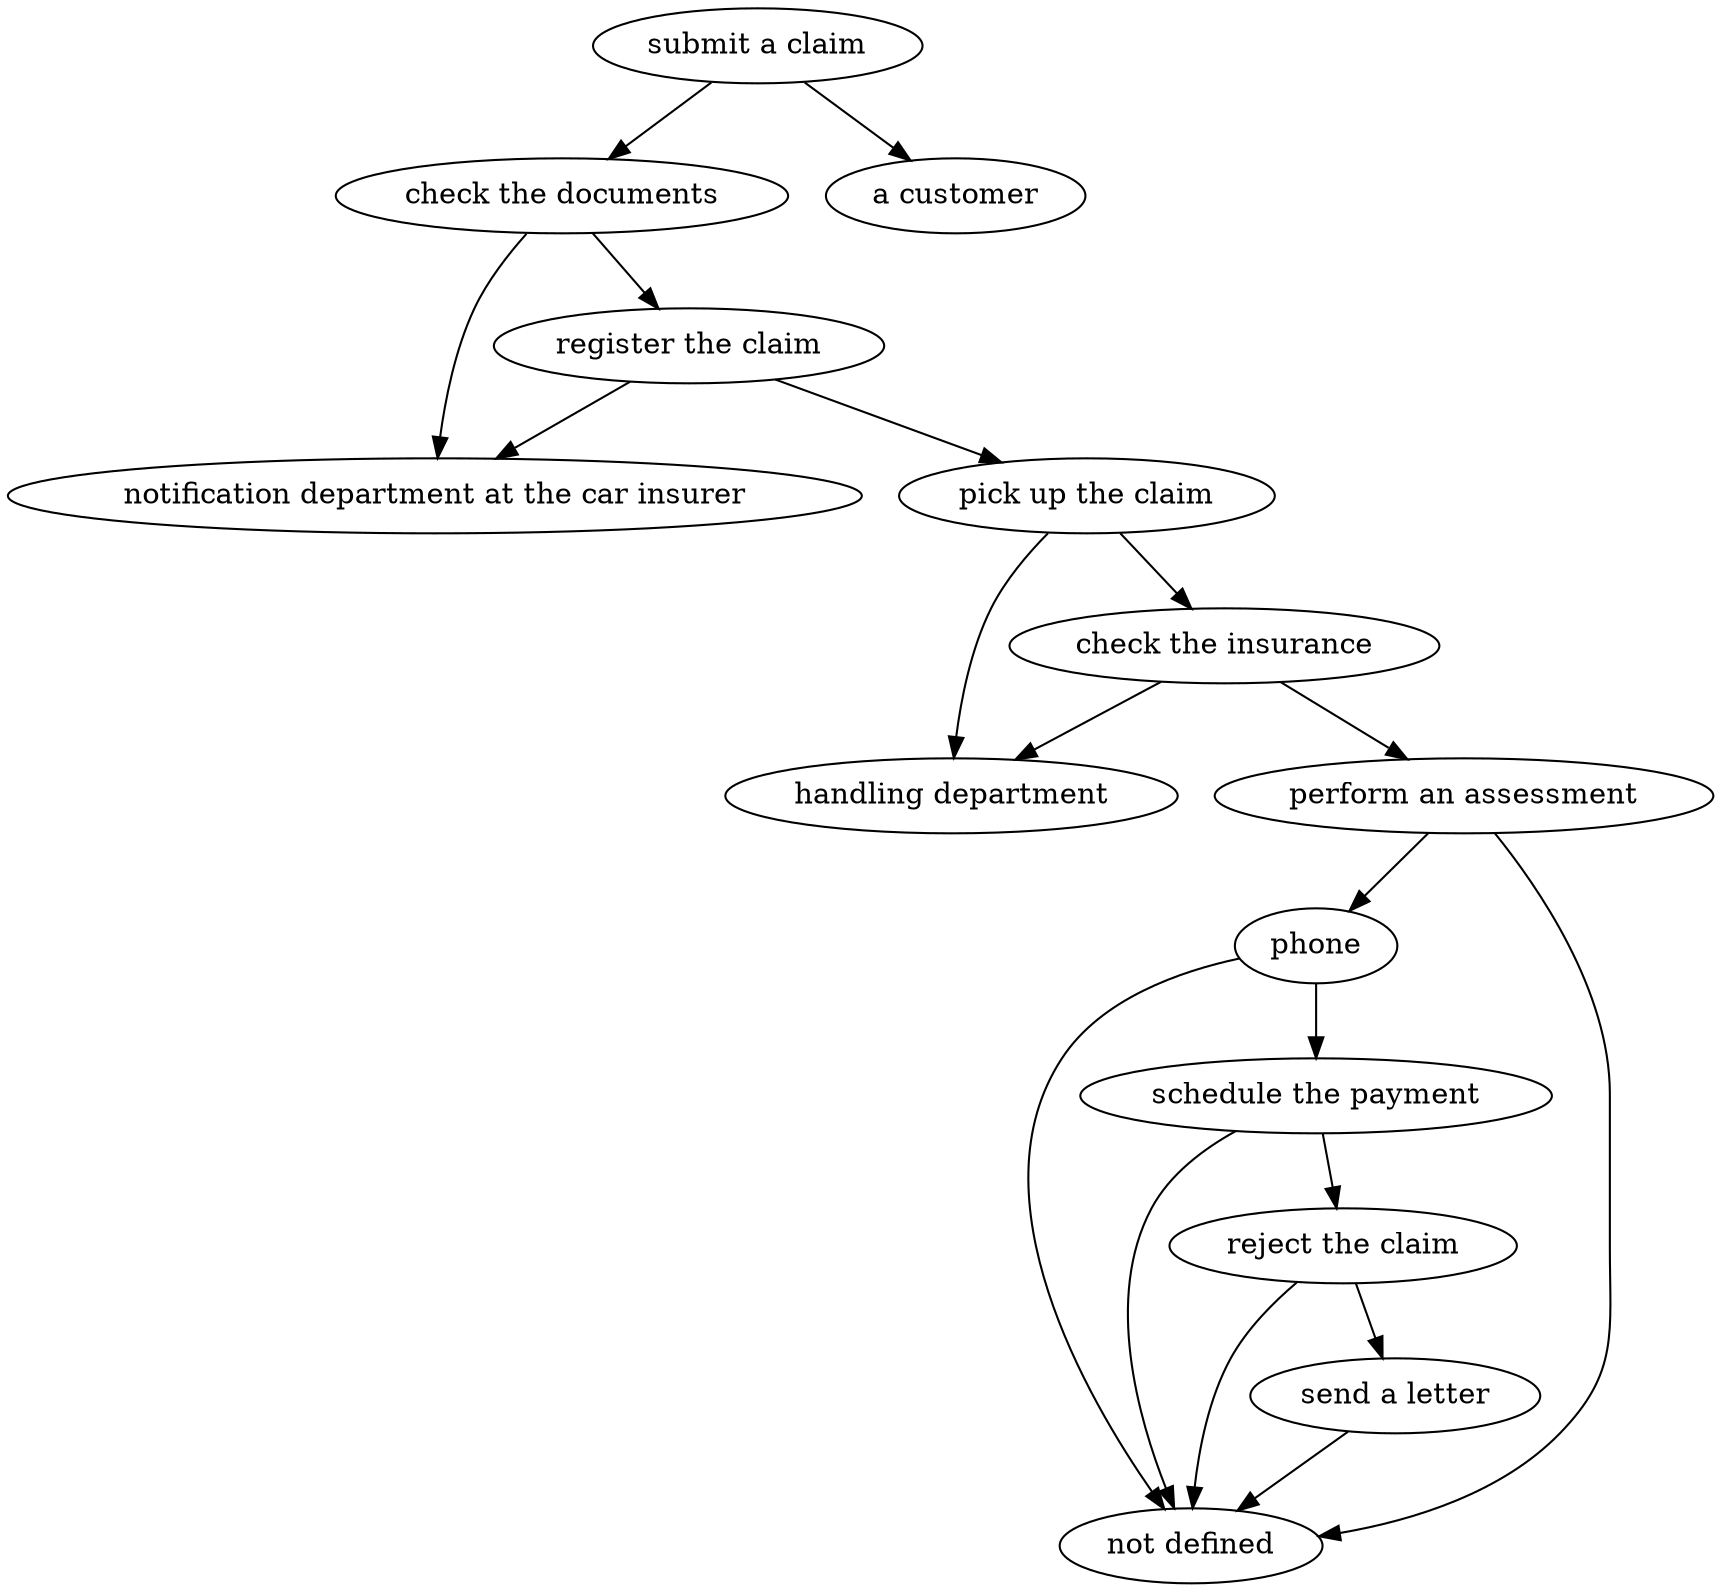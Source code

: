 strict digraph "doc-3.8" {
	graph [name="doc-3.8"];
	"submit a claim"	[attrs="{'type': 'Activity', 'label': 'submit a claim'}"];
	"check the documents"	[attrs="{'type': 'Activity', 'label': 'check the documents'}"];
	"submit a claim" -> "check the documents"	[attrs="{'type': 'flow', 'label': 'flow'}"];
	"a customer"	[attrs="{'type': 'Actor', 'label': 'a customer'}"];
	"submit a claim" -> "a customer"	[attrs="{'type': 'actor performer', 'label': 'actor performer'}"];
	"register the claim"	[attrs="{'type': 'Activity', 'label': 'register the claim'}"];
	"check the documents" -> "register the claim"	[attrs="{'type': 'flow', 'label': 'flow'}"];
	"notification department at the car insurer"	[attrs="{'type': 'Actor', 'label': 'notification department at the car insurer'}"];
	"check the documents" -> "notification department at the car insurer"	[attrs="{'type': 'actor performer', 'label': 'actor performer'}"];
	"pick up the claim"	[attrs="{'type': 'Activity', 'label': 'pick up the claim'}"];
	"register the claim" -> "pick up the claim"	[attrs="{'type': 'flow', 'label': 'flow'}"];
	"register the claim" -> "notification department at the car insurer"	[attrs="{'type': 'actor performer', 'label': 'actor performer'}"];
	"check the insurance"	[attrs="{'type': 'Activity', 'label': 'check the insurance'}"];
	"pick up the claim" -> "check the insurance"	[attrs="{'type': 'flow', 'label': 'flow'}"];
	"handling department"	[attrs="{'type': 'Actor', 'label': 'handling department'}"];
	"pick up the claim" -> "handling department"	[attrs="{'type': 'actor performer', 'label': 'actor performer'}"];
	"perform an assessment"	[attrs="{'type': 'Activity', 'label': 'perform an assessment'}"];
	"check the insurance" -> "perform an assessment"	[attrs="{'type': 'flow', 'label': 'flow'}"];
	"check the insurance" -> "handling department"	[attrs="{'type': 'actor performer', 'label': 'actor performer'}"];
	phone	[attrs="{'type': 'Activity', 'label': 'phone'}"];
	"perform an assessment" -> phone	[attrs="{'type': 'flow', 'label': 'flow'}"];
	"not defined"	[attrs="{'type': 'Actor', 'label': 'not defined'}"];
	"perform an assessment" -> "not defined"	[attrs="{'type': 'actor performer', 'label': 'actor performer'}"];
	"schedule the payment"	[attrs="{'type': 'Activity', 'label': 'schedule the payment'}"];
	phone -> "schedule the payment"	[attrs="{'type': 'flow', 'label': 'flow'}"];
	phone -> "not defined"	[attrs="{'type': 'actor performer', 'label': 'actor performer'}"];
	"reject the claim"	[attrs="{'type': 'Activity', 'label': 'reject the claim'}"];
	"schedule the payment" -> "reject the claim"	[attrs="{'type': 'flow', 'label': 'flow'}"];
	"schedule the payment" -> "not defined"	[attrs="{'type': 'actor performer', 'label': 'actor performer'}"];
	"send a letter"	[attrs="{'type': 'Activity', 'label': 'send a letter'}"];
	"reject the claim" -> "send a letter"	[attrs="{'type': 'flow', 'label': 'flow'}"];
	"reject the claim" -> "not defined"	[attrs="{'type': 'actor performer', 'label': 'actor performer'}"];
	"send a letter" -> "not defined"	[attrs="{'type': 'actor performer', 'label': 'actor performer'}"];
}
